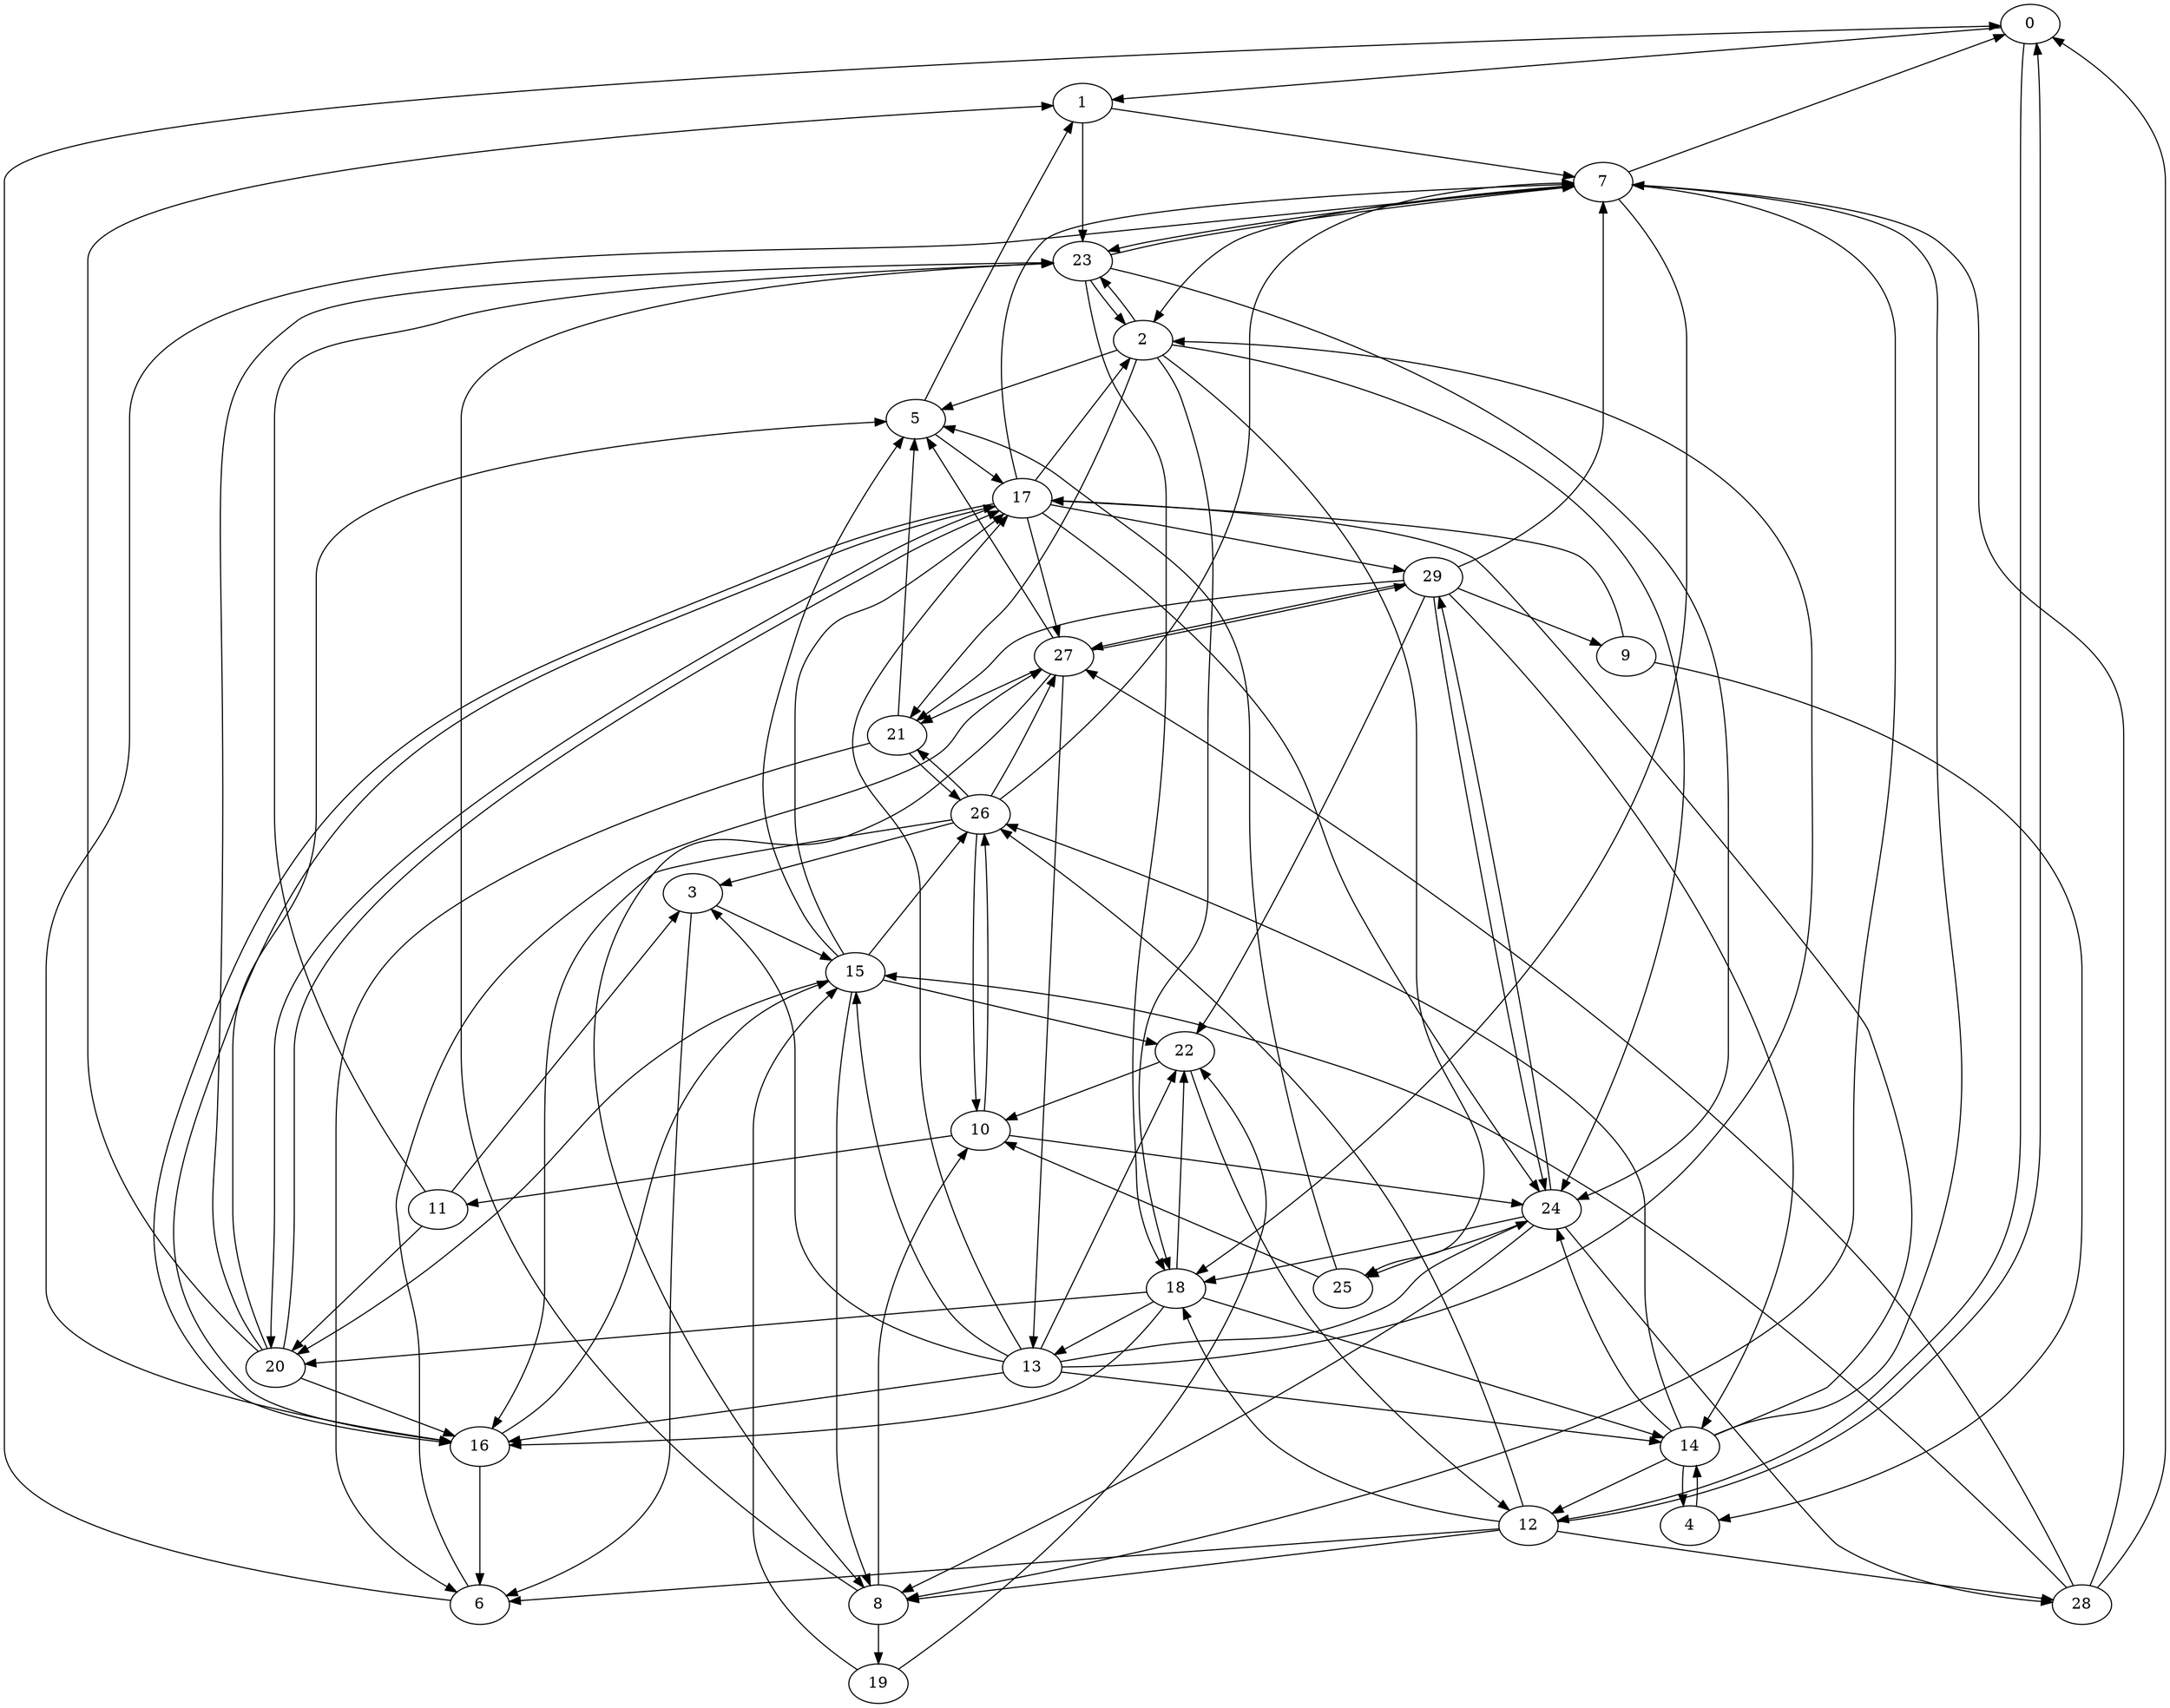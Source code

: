 digraph G {
0;
1;
2;
3;
4;
5;
6;
7;
8;
9;
10;
11;
12;
13;
14;
15;
16;
17;
18;
19;
20;
21;
22;
23;
24;
25;
26;
27;
28;
29;
0 -> 12 [weight=8000];
0 -> 1 [weight=4000];
1 -> 23 [weight=5000];
1 -> 7 [weight=3000];
2 -> 21 [weight=9000];
2 -> 5 [weight=5000];
2 -> 23 [weight=4000];
2 -> 18 [weight=3000];
2 -> 24 [weight=4000];
2 -> 25 [weight=1000];
3 -> 6 [weight=8000];
3 -> 15 [weight=9000];
4 -> 14 [weight=6000];
5 -> 1 [weight=5000];
5 -> 17 [weight=6000];
6 -> 27 [weight=7000];
6 -> 0 [weight=8000];
7 -> 18 [weight=9000];
7 -> 23 [weight=1000];
7 -> 2 [weight=2000];
7 -> 8 [weight=2000];
7 -> 0 [weight=7000];
7 -> 16 [weight=2000];
8 -> 10 [weight=4000];
8 -> 23 [weight=6000];
8 -> 19 [weight=7000];
9 -> 17 [weight=9000];
9 -> 4 [weight=2000];
10 -> 11 [weight=2000];
10 -> 24 [weight=8000];
10 -> 26 [weight=6000];
11 -> 3 [weight=2000];
11 -> 23 [weight=5000];
11 -> 20 [weight=9000];
12 -> 6 [weight=6000];
12 -> 28 [weight=5000];
12 -> 18 [weight=3000];
12 -> 8 [weight=6000];
12 -> 26 [weight=7000];
12 -> 0 [weight=7000];
13 -> 16 [weight=6000];
13 -> 15 [weight=4000];
13 -> 14 [weight=4000];
13 -> 3 [weight=9000];
13 -> 2 [weight=4000];
13 -> 24 [weight=8000];
13 -> 17 [weight=7000];
13 -> 22 [weight=8000];
14 -> 4 [weight=5000];
14 -> 26 [weight=7000];
14 -> 24 [weight=7000];
14 -> 7 [weight=5000];
14 -> 17 [weight=9000];
14 -> 12 [weight=4000];
15 -> 22 [weight=9000];
15 -> 8 [weight=1000];
15 -> 5 [weight=7000];
15 -> 17 [weight=4000];
15 -> 26 [weight=4000];
15 -> 20 [weight=9000];
16 -> 17 [weight=5000];
16 -> 15 [weight=4000];
16 -> 6 [weight=9000];
17 -> 27 [weight=7000];
17 -> 2 [weight=9000];
17 -> 29 [weight=2000];
17 -> 20 [weight=1000];
17 -> 24 [weight=3000];
17 -> 16 [weight=8000];
17 -> 7 [weight=3000];
18 -> 14 [weight=2000];
18 -> 22 [weight=2000];
18 -> 20 [weight=3000];
18 -> 13 [weight=6000];
18 -> 16 [weight=8000];
19 -> 15 [weight=6000];
19 -> 22 [weight=4000];
20 -> 1 [weight=6000];
20 -> 17 [weight=2000];
20 -> 23 [weight=8000];
20 -> 16 [weight=2000];
20 -> 5 [weight=1000];
21 -> 5 [weight=8000];
21 -> 6 [weight=6000];
21 -> 26 [weight=2000];
22 -> 10 [weight=5000];
22 -> 12 [weight=5000];
23 -> 7 [weight=8000];
23 -> 24 [weight=1000];
23 -> 18 [weight=5000];
23 -> 2 [weight=5000];
24 -> 29 [weight=1000];
24 -> 28 [weight=1000];
24 -> 8 [weight=4000];
24 -> 25 [weight=7000];
24 -> 18 [weight=1000];
25 -> 10 [weight=5000];
25 -> 5 [weight=9000];
26 -> 21 [weight=7000];
26 -> 3 [weight=8000];
26 -> 7 [weight=6000];
26 -> 10 [weight=6000];
26 -> 16 [weight=3000];
26 -> 27 [weight=6000];
27 -> 5 [weight=5000];
27 -> 8 [weight=3000];
27 -> 13 [weight=6000];
27 -> 21 [weight=2000];
27 -> 29 [weight=5000];
28 -> 27 [weight=7000];
28 -> 15 [weight=8000];
28 -> 7 [weight=3000];
28 -> 0 [weight=7000];
29 -> 14 [weight=9000];
29 -> 21 [weight=7000];
29 -> 7 [weight=5000];
29 -> 9 [weight=2000];
29 -> 24 [weight=9000];
29 -> 27 [weight=9000];
29 -> 22 [weight=6000];
}